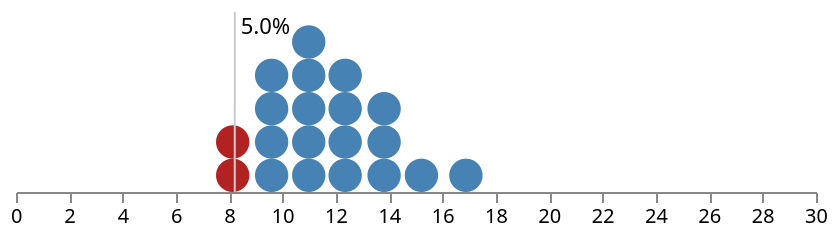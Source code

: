 {
  "$schema": "https://vega.github.io/schema/vega/v6.json",
  "description": "A quantile dot plot conveying the uncertainty of bus arrival times.",
  "width": 400,
  "height": 90,
  "padding": 5,

  "signals": [
    {
      "name": "quantiles", "value": 20,
      "bind": {"input": "range", "min": 10, "max": 200, "step": 1}
    },
    {"name": "mean", "update": "log(11.4)"},
    {"name": "sd", "value": 0.2},
    {"name": "step", "update": "1.25 * sqrt(20 / quantiles)"},
    {"name": "size", "update": "scale('x', step) - scale('x', 0)"},
    {"name": "area", "update": "size * size"},
    {
      "name": "select", "init": "quantileLogNormal(0.05, mean, sd)",
      "on": [
        {
          "events": "click, [pointerdown, window:pointerup] > pointermove",
          "update": "clamp(invert('x', x()), 0.0001, 30)"
        },
        {
          "events": "dblclick",
          "update": "0"
        }
      ]
    }
  ],

  "data": [
    {
      "name": "quantiles",
      "transform": [
        {
          "type": "sequence", "as": "p",
          "start": {"signal": "0.5 / quantiles"},
          "step": {"signal": "1 / quantiles"},
          "stop": 1
        },
        {
          "type": "formula", "as": "value",
          "expr": "quantileLogNormal(datum.p, mean, sd)"
        },
        {
          "type": "dotbin",
          "field": "value",
          "step": {"signal": "step"}
        },
        {
          "type": "stack",
          "groupby": ["bin"]
        },
        {
          "type": "extent",
          "field": "y1",
          "signal": "ext"
        }
      ]
    }
  ],

  "scales": [
    {
      "name": "x",
      "domain": [0, 30],
      "range": "width"
    },
    {
      "name": "y",
      "domain": {"signal": "[0, height / size]"},
      "range": "height"
    }
  ],

  "axes": [
    {"scale": "x", "orient": "bottom"}
  ],

  "marks": [
    {
      "type": "symbol",
      "from": {"data": "quantiles"},
      "encode": {
        "enter": {
          "x": {"scale": "x", "field": "bin"},
          "y": {"scale": "y", "signal": "datum.y0 + 0.5"},
          "size": {"signal": "area"}
        },
        "update": {
          "fill": {"signal": "datum.bin < select ? 'firebrick' : 'steelblue'"}
        }
      }
    },
    {
      "type": "rule",
      "interactive": false,
      "encode": {
        "update": {
          "x": {"scale": "x", "signal": "select"},
          "y": {"value": 0},
          "y2": {"signal": "height"},
          "stroke": {"signal": "select ? '#ccc': 'transparent'"}
        }
      }
    },
    {
      "type": "text",
      "interactive": false,
      "encode": {
        "enter": {
          "baseline": {"value": "top"},
          "dx": {"value": 3},
          "y": {"value": 2}
        },
        "update": {
          "x": {"scale": "x", "signal": "select"},
          "text": {"signal": "format(cumulativeLogNormal(select, mean, sd), '.1%')"},
          "fill": {"signal": "select ? '#000': 'transparent'"}
        }
      }
    }
  ]
}
